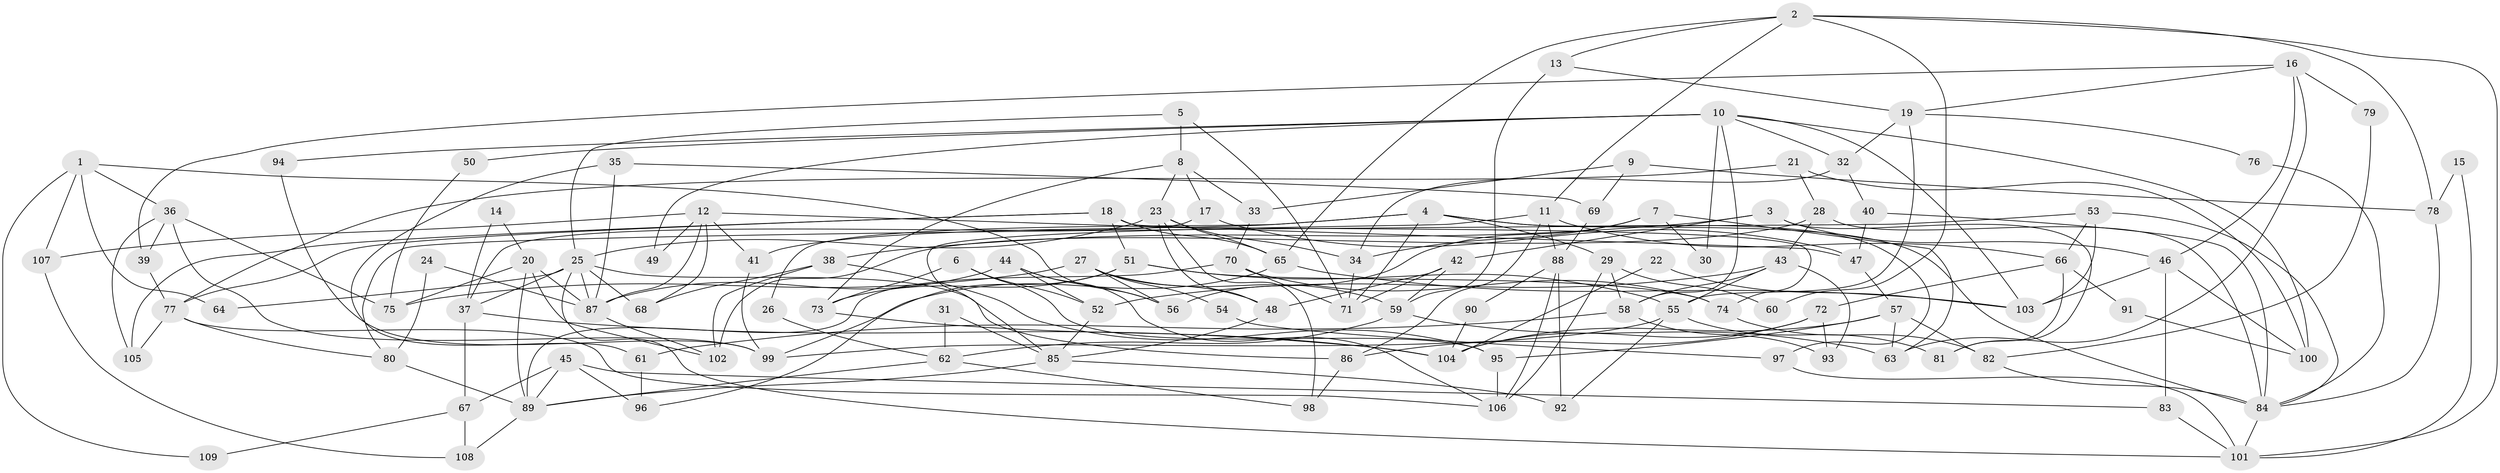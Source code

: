 // coarse degree distribution, {7: 0.12307692307692308, 14: 0.03076923076923077, 9: 0.015384615384615385, 3: 0.15384615384615385, 4: 0.16923076923076924, 8: 0.06153846153846154, 10: 0.015384615384615385, 6: 0.06153846153846154, 2: 0.2, 13: 0.015384615384615385, 5: 0.13846153846153847, 11: 0.015384615384615385}
// Generated by graph-tools (version 1.1) at 2025/18/03/04/25 18:18:39]
// undirected, 109 vertices, 218 edges
graph export_dot {
graph [start="1"]
  node [color=gray90,style=filled];
  1;
  2;
  3;
  4;
  5;
  6;
  7;
  8;
  9;
  10;
  11;
  12;
  13;
  14;
  15;
  16;
  17;
  18;
  19;
  20;
  21;
  22;
  23;
  24;
  25;
  26;
  27;
  28;
  29;
  30;
  31;
  32;
  33;
  34;
  35;
  36;
  37;
  38;
  39;
  40;
  41;
  42;
  43;
  44;
  45;
  46;
  47;
  48;
  49;
  50;
  51;
  52;
  53;
  54;
  55;
  56;
  57;
  58;
  59;
  60;
  61;
  62;
  63;
  64;
  65;
  66;
  67;
  68;
  69;
  70;
  71;
  72;
  73;
  74;
  75;
  76;
  77;
  78;
  79;
  80;
  81;
  82;
  83;
  84;
  85;
  86;
  87;
  88;
  89;
  90;
  91;
  92;
  93;
  94;
  95;
  96;
  97;
  98;
  99;
  100;
  101;
  102;
  103;
  104;
  105;
  106;
  107;
  108;
  109;
  1 -- 36;
  1 -- 56;
  1 -- 64;
  1 -- 107;
  1 -- 109;
  2 -- 65;
  2 -- 11;
  2 -- 13;
  2 -- 60;
  2 -- 78;
  2 -- 101;
  3 -- 42;
  3 -- 46;
  3 -- 38;
  3 -- 81;
  4 -- 41;
  4 -- 84;
  4 -- 26;
  4 -- 29;
  4 -- 71;
  4 -- 97;
  5 -- 25;
  5 -- 8;
  5 -- 71;
  6 -- 52;
  6 -- 73;
  6 -- 95;
  7 -- 34;
  7 -- 56;
  7 -- 30;
  7 -- 63;
  8 -- 73;
  8 -- 23;
  8 -- 17;
  8 -- 33;
  9 -- 78;
  9 -- 33;
  9 -- 69;
  10 -- 103;
  10 -- 100;
  10 -- 30;
  10 -- 32;
  10 -- 49;
  10 -- 50;
  10 -- 58;
  10 -- 94;
  11 -- 86;
  11 -- 88;
  11 -- 66;
  11 -- 85;
  12 -- 68;
  12 -- 47;
  12 -- 41;
  12 -- 49;
  12 -- 87;
  12 -- 107;
  13 -- 59;
  13 -- 19;
  14 -- 20;
  14 -- 37;
  15 -- 101;
  15 -- 78;
  16 -- 63;
  16 -- 19;
  16 -- 39;
  16 -- 46;
  16 -- 79;
  17 -- 37;
  17 -- 47;
  18 -- 74;
  18 -- 77;
  18 -- 51;
  18 -- 65;
  18 -- 105;
  19 -- 32;
  19 -- 55;
  19 -- 76;
  20 -- 102;
  20 -- 89;
  20 -- 75;
  20 -- 87;
  21 -- 77;
  21 -- 28;
  21 -- 100;
  22 -- 104;
  22 -- 103;
  23 -- 65;
  23 -- 25;
  23 -- 34;
  23 -- 48;
  23 -- 98;
  24 -- 87;
  24 -- 80;
  25 -- 101;
  25 -- 87;
  25 -- 37;
  25 -- 64;
  25 -- 68;
  25 -- 86;
  26 -- 62;
  27 -- 59;
  27 -- 48;
  27 -- 54;
  27 -- 56;
  27 -- 75;
  28 -- 102;
  28 -- 43;
  28 -- 84;
  29 -- 58;
  29 -- 60;
  29 -- 106;
  31 -- 85;
  31 -- 62;
  32 -- 34;
  32 -- 40;
  33 -- 70;
  34 -- 71;
  35 -- 69;
  35 -- 87;
  35 -- 61;
  36 -- 75;
  36 -- 39;
  36 -- 99;
  36 -- 105;
  37 -- 104;
  37 -- 67;
  38 -- 95;
  38 -- 68;
  38 -- 102;
  39 -- 77;
  40 -- 47;
  40 -- 84;
  41 -- 99;
  42 -- 71;
  42 -- 48;
  42 -- 59;
  43 -- 52;
  43 -- 58;
  43 -- 55;
  43 -- 93;
  44 -- 106;
  44 -- 87;
  44 -- 52;
  44 -- 56;
  45 -- 89;
  45 -- 83;
  45 -- 67;
  45 -- 96;
  46 -- 103;
  46 -- 83;
  46 -- 100;
  47 -- 57;
  48 -- 85;
  50 -- 75;
  51 -- 55;
  51 -- 73;
  51 -- 74;
  51 -- 96;
  52 -- 85;
  53 -- 66;
  53 -- 84;
  53 -- 80;
  53 -- 103;
  54 -- 97;
  55 -- 81;
  55 -- 92;
  55 -- 99;
  57 -- 63;
  57 -- 95;
  57 -- 82;
  57 -- 104;
  58 -- 61;
  58 -- 93;
  59 -- 62;
  59 -- 63;
  61 -- 96;
  62 -- 89;
  62 -- 98;
  65 -- 99;
  65 -- 103;
  66 -- 81;
  66 -- 72;
  66 -- 91;
  67 -- 108;
  67 -- 109;
  69 -- 88;
  70 -- 71;
  70 -- 74;
  70 -- 89;
  72 -- 93;
  72 -- 86;
  72 -- 104;
  73 -- 104;
  74 -- 82;
  76 -- 84;
  77 -- 80;
  77 -- 105;
  77 -- 106;
  78 -- 84;
  79 -- 82;
  80 -- 89;
  82 -- 84;
  83 -- 101;
  84 -- 101;
  85 -- 89;
  85 -- 92;
  86 -- 98;
  87 -- 102;
  88 -- 92;
  88 -- 106;
  88 -- 90;
  89 -- 108;
  90 -- 104;
  91 -- 100;
  94 -- 99;
  95 -- 106;
  97 -- 101;
  107 -- 108;
}
